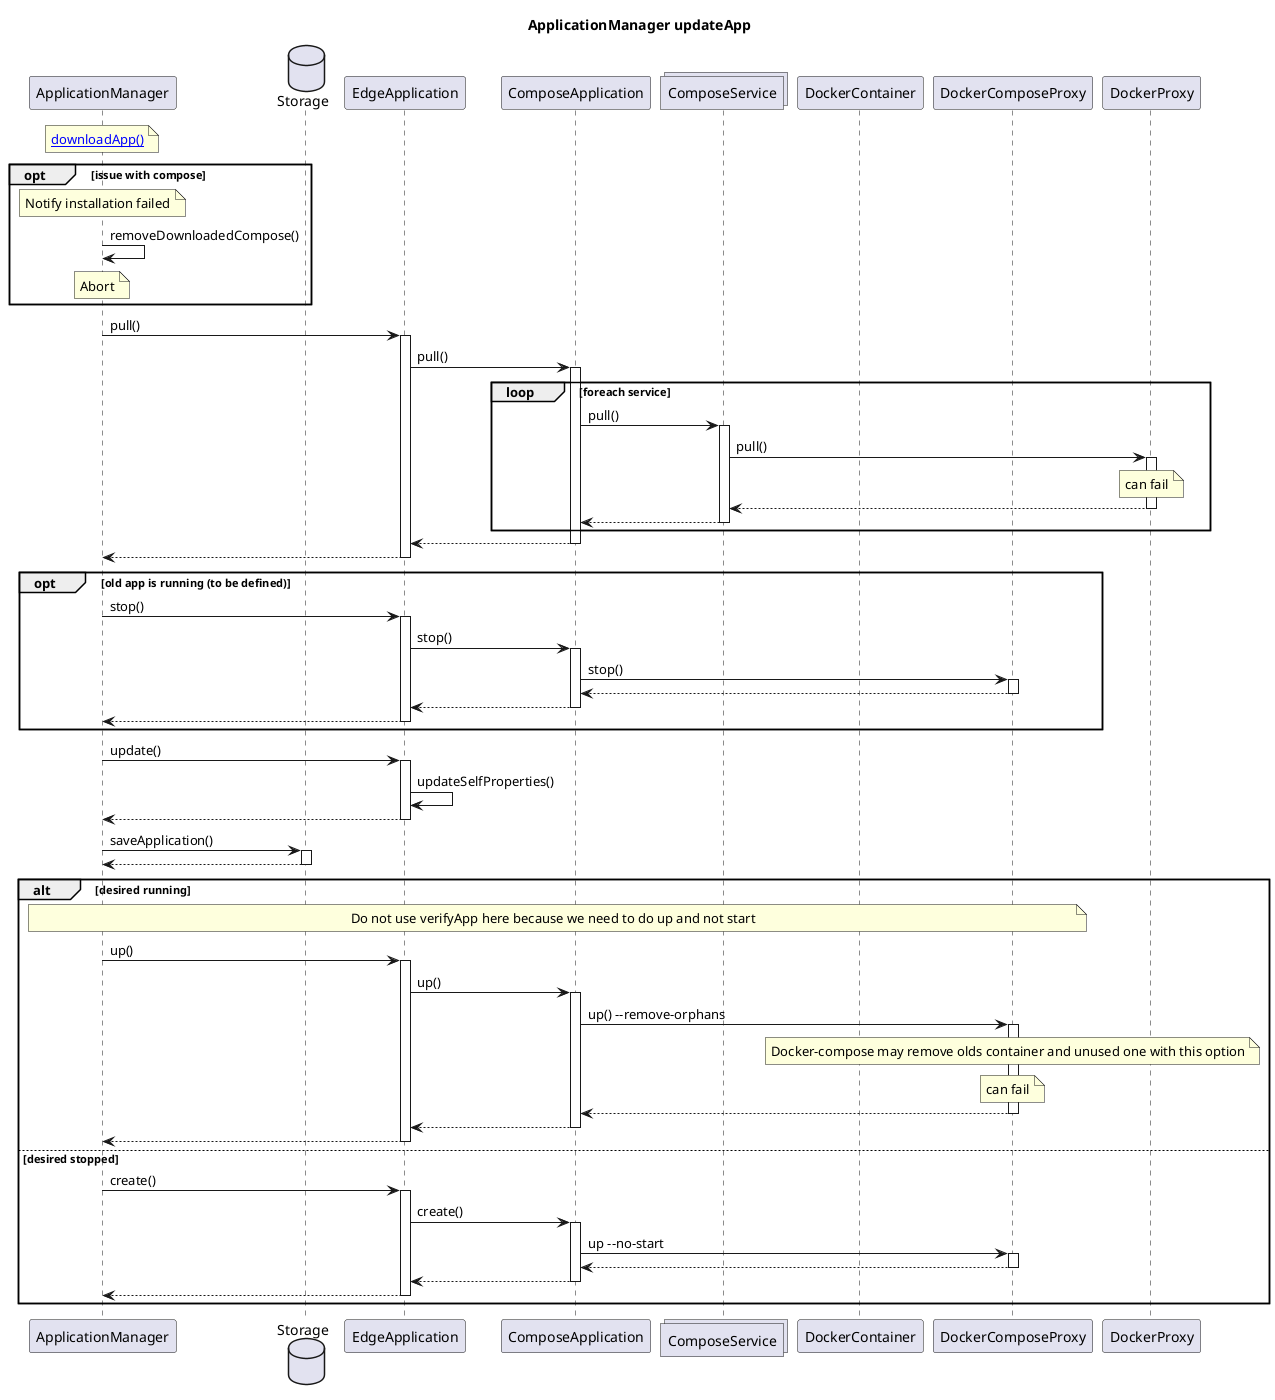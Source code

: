 @startuml
title "ApplicationManager updateApp"

!startsub updateApp
participant ApplicationManager as AM
database Storage as Stor
participant EdgeApplication as EApp
participant ComposeApplication as CA
collections ComposeService as CS
participant DockerContainer as DCont
participant DockerComposeProxy as DComp
participant DockerProxy as D

note over AM: [[http://www.plantuml.com/plantuml/proxy?cache=no&src=https://raw.githubusercontent.com/se-edge/diagrams/develop/ApplicationManager/downloadApp.puml&fmt=svg downloadApp()]]

opt issue with compose
    note over AM: Notify installation failed
    AM->AM: removeDownloadedCompose()
    note over AM: Abort
end

AM->EApp ++: pull()
EApp->CA ++: pull()
loop foreach service
    CA->CS ++: pull()
    CS->D ++: pull()
    Note over D: can fail
    D-->CS --:
    CS-->CA --:
end
CA-->EApp --:
EApp-->AM --:

opt old app is running (to be defined)
    AM->EApp ++: stop()
    EApp->CA ++: stop()
    CA->DComp ++: stop()
    DComp-->CA --:
    CA-->EApp --:
    EApp-->AM --:
end

AM->EApp ++: update()
EApp->EApp: updateSelfProperties()
EApp-->AM --:

AM->Stor ++: saveApplication()
Stor-->AM --:

alt desired running
    note over AM, DComp: Do not use verifyApp here because we need to do up and not start
    AM->EApp ++: up()
    EApp->CA ++: up()
    CA->DComp ++: up() --remove-orphans
    note over DComp: Docker-compose may remove olds container and unused one with this option
    note over DComp: can fail
    DComp-->CA --:
    CA-->EApp --:
    EApp-->AM --:
else desired stopped
    AM->EApp ++: create()
    EApp->CA ++: create()
    CA->DComp ++: up --no-start
    DComp-->CA --:
    CA-->EApp --:
    EApp-->AM --:
end

!endsub
@enduml

